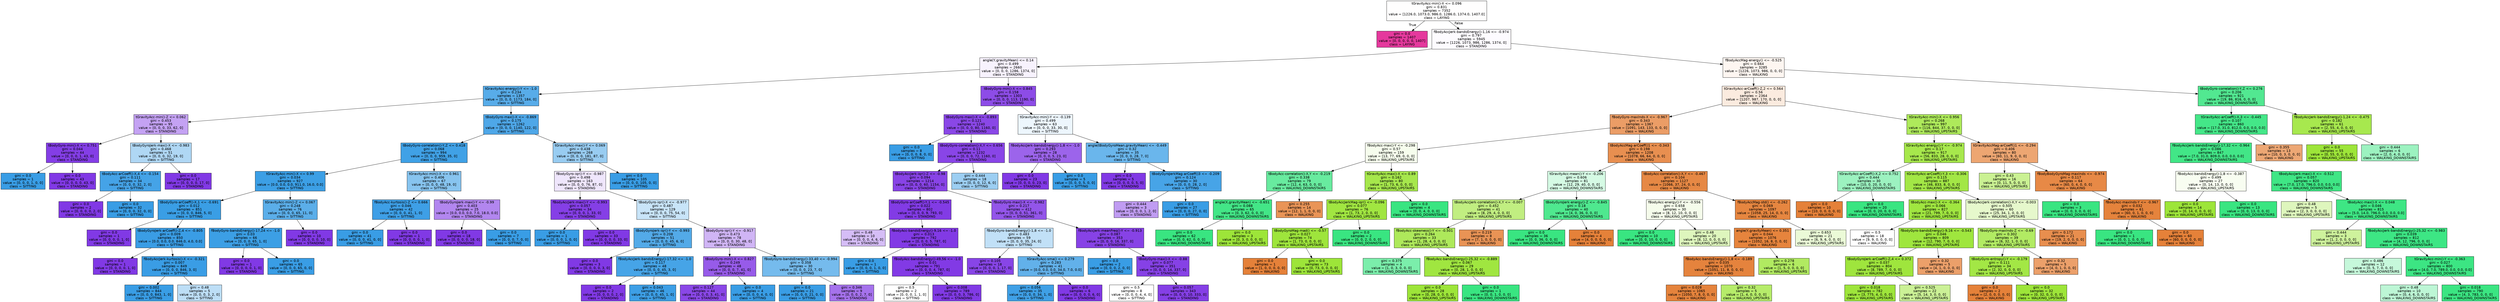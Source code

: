 digraph Tree {
node [shape=box, style="filled", color="black", fontname="helvetica"] ;
edge [fontname="helvetica"] ;
0 [label="tGravityAcc-min()-X <= 0.096\ngini = 0.831\nsamples = 7352\nvalue = [1226.0, 1073.0, 986.0, 1286.0, 1374.0, 1407.0]\nclass = LAYING", fillcolor="#fffefe"] ;
1 [label="gini = 0.0\nsamples = 1407\nvalue = [0, 0, 0, 0, 0, 1407]\nclass = LAYING", fillcolor="#e5399d"] ;
0 -> 1 [labeldistance=2.5, labelangle=45, headlabel="True"] ;
2 [label="fBodyAccJerk-bandsEnergy()-1,16 <= -0.974\ngini = 0.797\nsamples = 5945\nvalue = [1226, 1073, 986, 1286, 1374, 0]\nclass = STANDING", fillcolor="#fdfbff"] ;
0 -> 2 [labeldistance=2.5, labelangle=-45, headlabel="False"] ;
3 [label="angle(Y,gravityMean) <= 0.14\ngini = 0.499\nsamples = 2660\nvalue = [0, 0, 0, 1286, 1374, 0]\nclass = STANDING", fillcolor="#f7f2fd"] ;
2 -> 3 ;
4 [label="tGravityAcc-energy()-Y <= -1.0\ngini = 0.234\nsamples = 1357\nvalue = [0, 0, 0, 1173, 184, 0]\nclass = SITTING", fillcolor="#58ace9"] ;
3 -> 4 ;
5 [label="tGravityAcc-min()-Z <= 0.062\ngini = 0.453\nsamples = 95\nvalue = [0, 0, 0, 33, 62, 0]\nclass = STANDING", fillcolor="#c4a2f3"] ;
4 -> 5 ;
6 [label="tBodyGyro-min()-X <= 0.751\ngini = 0.044\nsamples = 44\nvalue = [0, 0, 0, 1, 43, 0]\nclass = STANDING", fillcolor="#843ee6"] ;
5 -> 6 ;
7 [label="gini = 0.0\nsamples = 1\nvalue = [0, 0, 0, 1, 0, 0]\nclass = SITTING", fillcolor="#399de5"] ;
6 -> 7 ;
8 [label="gini = 0.0\nsamples = 43\nvalue = [0, 0, 0, 0, 43, 0]\nclass = STANDING", fillcolor="#8139e5"] ;
6 -> 8 ;
9 [label="tBodyGyroJerk-max()-X <= -0.983\ngini = 0.468\nsamples = 51\nvalue = [0, 0, 0, 32, 19, 0]\nclass = SITTING", fillcolor="#afd7f4"] ;
5 -> 9 ;
10 [label="tBodyAcc-arCoeff()-X,4 <= -0.154\ngini = 0.111\nsamples = 34\nvalue = [0, 0, 0, 32, 2, 0]\nclass = SITTING", fillcolor="#45a3e7"] ;
9 -> 10 ;
11 [label="gini = 0.0\nsamples = 2\nvalue = [0, 0, 0, 0, 2, 0]\nclass = STANDING", fillcolor="#8139e5"] ;
10 -> 11 ;
12 [label="gini = 0.0\nsamples = 32\nvalue = [0, 0, 0, 32, 0, 0]\nclass = SITTING", fillcolor="#399de5"] ;
10 -> 12 ;
13 [label="gini = 0.0\nsamples = 17\nvalue = [0, 0, 0, 0, 17, 0]\nclass = STANDING", fillcolor="#8139e5"] ;
9 -> 13 ;
14 [label="tBodyGyro-max()-X <= -0.869\ngini = 0.175\nsamples = 1262\nvalue = [0, 0, 0, 1140, 122, 0]\nclass = SITTING", fillcolor="#4ea7e8"] ;
4 -> 14 ;
15 [label="tBodyGyro-correlation()-Y,Z <= 0.418\ngini = 0.068\nsamples = 994\nvalue = [0, 0, 0, 959, 35, 0]\nclass = SITTING", fillcolor="#40a1e6"] ;
14 -> 15 ;
16 [label="tGravityAcc-min()-X <= 0.99\ngini = 0.034\nsamples = 927\nvalue = [0.0, 0.0, 0.0, 911.0, 16.0, 0.0]\nclass = SITTING", fillcolor="#3c9fe5"] ;
15 -> 16 ;
17 [label="tBodyGyro-arCoeff()-X,1 <= -0.691\ngini = 0.012\nsamples = 851\nvalue = [0, 0, 0, 846, 5, 0]\nclass = SITTING", fillcolor="#3a9ee5"] ;
16 -> 17 ;
18 [label="gini = 0.0\nsamples = 1\nvalue = [0, 0, 0, 0, 1, 0]\nclass = STANDING", fillcolor="#8139e5"] ;
17 -> 18 ;
19 [label="tBodyGyroJerk-arCoeff()-Z,4 <= -0.805\ngini = 0.009\nsamples = 850\nvalue = [0.0, 0.0, 0.0, 846.0, 4.0, 0.0]\nclass = SITTING", fillcolor="#3a9de5"] ;
17 -> 19 ;
20 [label="gini = 0.0\nsamples = 1\nvalue = [0, 0, 0, 0, 1, 0]\nclass = STANDING", fillcolor="#8139e5"] ;
19 -> 20 ;
21 [label="fBodyAccJerk-kurtosis()-X <= -0.321\ngini = 0.007\nsamples = 849\nvalue = [0, 0, 0, 846, 3, 0]\nclass = SITTING", fillcolor="#3a9de5"] ;
19 -> 21 ;
22 [label="gini = 0.002\nsamples = 844\nvalue = [0, 0, 0, 843, 1, 0]\nclass = SITTING", fillcolor="#399de5"] ;
21 -> 22 ;
23 [label="gini = 0.48\nsamples = 5\nvalue = [0, 0, 0, 3, 2, 0]\nclass = SITTING", fillcolor="#bddef6"] ;
21 -> 23 ;
24 [label="tGravityAcc-min()-Z <= 0.067\ngini = 0.248\nsamples = 76\nvalue = [0, 0, 0, 65, 11, 0]\nclass = SITTING", fillcolor="#5baee9"] ;
16 -> 24 ;
25 [label="fBodyGyro-bandsEnergy()-17,24 <= -1.0\ngini = 0.03\nsamples = 66\nvalue = [0, 0, 0, 65, 1, 0]\nclass = SITTING", fillcolor="#3c9fe5"] ;
24 -> 25 ;
26 [label="gini = 0.0\nsamples = 1\nvalue = [0, 0, 0, 0, 1, 0]\nclass = STANDING", fillcolor="#8139e5"] ;
25 -> 26 ;
27 [label="gini = 0.0\nsamples = 65\nvalue = [0, 0, 0, 65, 0, 0]\nclass = SITTING", fillcolor="#399de5"] ;
25 -> 27 ;
28 [label="gini = 0.0\nsamples = 10\nvalue = [0, 0, 0, 0, 10, 0]\nclass = STANDING", fillcolor="#8139e5"] ;
24 -> 28 ;
29 [label="tGravityAcc-min()-X <= 0.961\ngini = 0.406\nsamples = 67\nvalue = [0, 0, 0, 48, 19, 0]\nclass = SITTING", fillcolor="#87c4ef"] ;
15 -> 29 ;
30 [label="fBodyAcc-kurtosis()-Z <= 0.666\ngini = 0.046\nsamples = 42\nvalue = [0, 0, 0, 41, 1, 0]\nclass = SITTING", fillcolor="#3e9fe6"] ;
29 -> 30 ;
31 [label="gini = 0.0\nsamples = 41\nvalue = [0, 0, 0, 41, 0, 0]\nclass = SITTING", fillcolor="#399de5"] ;
30 -> 31 ;
32 [label="gini = 0.0\nsamples = 1\nvalue = [0, 0, 0, 0, 1, 0]\nclass = STANDING", fillcolor="#8139e5"] ;
30 -> 32 ;
33 [label="tBodyGyroJerk-max()-Y <= -0.99\ngini = 0.403\nsamples = 25\nvalue = [0.0, 0.0, 0.0, 7.0, 18.0, 0.0]\nclass = STANDING", fillcolor="#b286ef"] ;
29 -> 33 ;
34 [label="gini = 0.0\nsamples = 18\nvalue = [0, 0, 0, 0, 18, 0]\nclass = STANDING", fillcolor="#8139e5"] ;
33 -> 34 ;
35 [label="gini = 0.0\nsamples = 7\nvalue = [0, 0, 0, 7, 0, 0]\nclass = SITTING", fillcolor="#399de5"] ;
33 -> 35 ;
36 [label="tGravityAcc-max()-Y <= 0.069\ngini = 0.438\nsamples = 268\nvalue = [0, 0, 0, 181, 87, 0]\nclass = SITTING", fillcolor="#98ccf1"] ;
14 -> 36 ;
37 [label="fBodyGyro-iqr()-Y <= -0.987\ngini = 0.498\nsamples = 163\nvalue = [0, 0, 0, 76, 87, 0]\nclass = STANDING", fillcolor="#efe6fc"] ;
36 -> 37 ;
38 [label="fBodyAccJerk-max()-Y <= -0.993\ngini = 0.057\nsamples = 34\nvalue = [0, 0, 0, 1, 33, 0]\nclass = STANDING", fillcolor="#853fe6"] ;
37 -> 38 ;
39 [label="gini = 0.0\nsamples = 1\nvalue = [0, 0, 0, 1, 0, 0]\nclass = SITTING", fillcolor="#399de5"] ;
38 -> 39 ;
40 [label="gini = 0.0\nsamples = 33\nvalue = [0, 0, 0, 0, 33, 0]\nclass = STANDING", fillcolor="#8139e5"] ;
38 -> 40 ;
41 [label="tBodyGyro-iqr()-X <= -0.977\ngini = 0.487\nsamples = 129\nvalue = [0, 0, 0, 75, 54, 0]\nclass = SITTING", fillcolor="#c8e4f8"] ;
37 -> 41 ;
42 [label="tBodyGyroJerk-iqr()-Y <= -0.993\ngini = 0.208\nsamples = 51\nvalue = [0, 0, 0, 45, 6, 0]\nclass = SITTING", fillcolor="#53aae8"] ;
41 -> 42 ;
43 [label="gini = 0.0\nsamples = 3\nvalue = [0, 0, 0, 0, 3, 0]\nclass = STANDING", fillcolor="#8139e5"] ;
42 -> 43 ;
44 [label="fBodyAccJerk-bandsEnergy()-17,32 <= -1.0\ngini = 0.117\nsamples = 48\nvalue = [0, 0, 0, 45, 3, 0]\nclass = SITTING", fillcolor="#46a4e7"] ;
42 -> 44 ;
45 [label="gini = 0.0\nsamples = 2\nvalue = [0, 0, 0, 0, 2, 0]\nclass = STANDING", fillcolor="#8139e5"] ;
44 -> 45 ;
46 [label="gini = 0.043\nsamples = 46\nvalue = [0, 0, 0, 45, 1, 0]\nclass = SITTING", fillcolor="#3d9fe6"] ;
44 -> 46 ;
47 [label="tBodyGyro-iqr()-Y <= -0.917\ngini = 0.473\nsamples = 78\nvalue = [0, 0, 0, 30, 48, 0]\nclass = STANDING", fillcolor="#d0b5f5"] ;
41 -> 47 ;
48 [label="tBodyGyro-min()-X <= 0.827\ngini = 0.249\nsamples = 48\nvalue = [0, 0, 0, 7, 41, 0]\nclass = STANDING", fillcolor="#975be9"] ;
47 -> 48 ;
49 [label="gini = 0.127\nsamples = 44\nvalue = [0, 0, 0, 3, 41, 0]\nclass = STANDING", fillcolor="#8a47e7"] ;
48 -> 49 ;
50 [label="gini = 0.0\nsamples = 4\nvalue = [0, 0, 0, 4, 0, 0]\nclass = SITTING", fillcolor="#399de5"] ;
48 -> 50 ;
51 [label="fBodyGyro-bandsEnergy()-33,40 <= -0.994\ngini = 0.358\nsamples = 30\nvalue = [0, 0, 0, 23, 7, 0]\nclass = SITTING", fillcolor="#75bbed"] ;
47 -> 51 ;
52 [label="gini = 0.0\nsamples = 21\nvalue = [0, 0, 0, 21, 0, 0]\nclass = SITTING", fillcolor="#399de5"] ;
51 -> 52 ;
53 [label="gini = 0.346\nsamples = 9\nvalue = [0, 0, 0, 2, 7, 0]\nclass = STANDING", fillcolor="#a572ec"] ;
51 -> 53 ;
54 [label="gini = 0.0\nsamples = 105\nvalue = [0, 0, 0, 105, 0, 0]\nclass = SITTING", fillcolor="#399de5"] ;
36 -> 54 ;
55 [label="tBodyGyro-min()-X <= 0.845\ngini = 0.158\nsamples = 1303\nvalue = [0, 0, 0, 113, 1190, 0]\nclass = STANDING", fillcolor="#8d4ce7"] ;
3 -> 55 ;
56 [label="tBodyGyro-max()-X <= -0.893\ngini = 0.121\nsamples = 1240\nvalue = [0, 0, 0, 80, 1160, 0]\nclass = STANDING", fillcolor="#8a47e7"] ;
55 -> 56 ;
57 [label="gini = 0.0\nsamples = 8\nvalue = [0, 0, 0, 8, 0, 0]\nclass = SITTING", fillcolor="#399de5"] ;
56 -> 57 ;
58 [label="tBodyGyro-correlation()-X,Y <= 0.656\ngini = 0.11\nsamples = 1232\nvalue = [0, 0, 0, 72, 1160, 0]\nclass = STANDING", fillcolor="#8945e7"] ;
56 -> 58 ;
59 [label="tBodyAccJerk-iqr()-Z <= -0.98\ngini = 0.094\nsamples = 1214\nvalue = [0, 0, 0, 60, 1154, 0]\nclass = STANDING", fillcolor="#8843e6"] ;
58 -> 59 ;
60 [label="tBodyGyro-arCoeff()-Y,1 <= -0.545\ngini = 0.022\nsamples = 802\nvalue = [0, 0, 0, 9, 793, 0]\nclass = STANDING", fillcolor="#823be5"] ;
59 -> 60 ;
61 [label="gini = 0.48\nsamples = 10\nvalue = [0, 0, 0, 4, 6, 0]\nclass = STANDING", fillcolor="#d5bdf6"] ;
60 -> 61 ;
62 [label="fBodyAcc-bandsEnergy()-9,16 <= -1.0\ngini = 0.013\nsamples = 792\nvalue = [0, 0, 0, 5, 787, 0]\nclass = STANDING", fillcolor="#823ae5"] ;
60 -> 62 ;
63 [label="gini = 0.0\nsamples = 1\nvalue = [0, 0, 0, 1, 0, 0]\nclass = SITTING", fillcolor="#399de5"] ;
62 -> 63 ;
64 [label="fBodyAcc-bandsEnergy()-49,56 <= -1.0\ngini = 0.01\nsamples = 791\nvalue = [0, 0, 0, 4, 787, 0]\nclass = STANDING", fillcolor="#823ae5"] ;
62 -> 64 ;
65 [label="gini = 0.5\nsamples = 2\nvalue = [0, 0, 0, 1, 1, 0]\nclass = SITTING", fillcolor="#ffffff"] ;
64 -> 65 ;
66 [label="gini = 0.008\nsamples = 789\nvalue = [0, 0, 0, 3, 786, 0]\nclass = STANDING", fillcolor="#813ae5"] ;
64 -> 66 ;
67 [label="fBodyGyro-max()-X <= -0.982\ngini = 0.217\nsamples = 412\nvalue = [0, 0, 0, 51, 361, 0]\nclass = STANDING", fillcolor="#9355e9"] ;
59 -> 67 ;
68 [label="fBodyGyro-bandsEnergy()-1,8 <= -1.0\ngini = 0.483\nsamples = 59\nvalue = [0, 0, 0, 35, 24, 0]\nclass = SITTING", fillcolor="#c1e0f7"] ;
67 -> 68 ;
69 [label="gini = 0.105\nsamples = 18\nvalue = [0, 0, 0, 1, 17, 0]\nclass = STANDING", fillcolor="#8845e7"] ;
68 -> 69 ;
70 [label="tGravityAcc-sma() <= 0.279\ngini = 0.283\nsamples = 41\nvalue = [0.0, 0.0, 0.0, 34.0, 7.0, 0.0]\nclass = SITTING", fillcolor="#62b1ea"] ;
68 -> 70 ;
71 [label="gini = 0.056\nsamples = 35\nvalue = [0, 0, 0, 34, 1, 0]\nclass = SITTING", fillcolor="#3fa0e6"] ;
70 -> 71 ;
72 [label="gini = 0.0\nsamples = 6\nvalue = [0, 0, 0, 0, 6, 0]\nclass = STANDING", fillcolor="#8139e5"] ;
70 -> 72 ;
73 [label="fBodyAccJerk-meanFreq()-Y <= -0.913\ngini = 0.087\nsamples = 353\nvalue = [0, 0, 0, 16, 337, 0]\nclass = STANDING", fillcolor="#8742e6"] ;
67 -> 73 ;
74 [label="gini = 0.0\nsamples = 2\nvalue = [0, 0, 0, 2, 0, 0]\nclass = SITTING", fillcolor="#399de5"] ;
73 -> 74 ;
75 [label="tBodyGyro-max()-X <= -0.88\ngini = 0.077\nsamples = 351\nvalue = [0, 0, 0, 14, 337, 0]\nclass = STANDING", fillcolor="#8641e6"] ;
73 -> 75 ;
76 [label="gini = 0.5\nsamples = 8\nvalue = [0, 0, 0, 4, 4, 0]\nclass = SITTING", fillcolor="#ffffff"] ;
75 -> 76 ;
77 [label="gini = 0.057\nsamples = 343\nvalue = [0, 0, 0, 10, 333, 0]\nclass = STANDING", fillcolor="#853fe6"] ;
75 -> 77 ;
78 [label="gini = 0.444\nsamples = 18\nvalue = [0, 0, 0, 12, 6, 0]\nclass = SITTING", fillcolor="#9ccef2"] ;
58 -> 78 ;
79 [label="tGravityAcc-min()-Y <= -0.139\ngini = 0.499\nsamples = 63\nvalue = [0, 0, 0, 33, 30, 0]\nclass = SITTING", fillcolor="#edf6fd"] ;
55 -> 79 ;
80 [label="fBodyAccJerk-bandsEnergy()-1,8 <= -1.0\ngini = 0.293\nsamples = 28\nvalue = [0, 0, 0, 5, 23, 0]\nclass = STANDING", fillcolor="#9c64eb"] ;
79 -> 80 ;
81 [label="gini = 0.0\nsamples = 23\nvalue = [0, 0, 0, 0, 23, 0]\nclass = STANDING", fillcolor="#8139e5"] ;
80 -> 81 ;
82 [label="gini = 0.0\nsamples = 5\nvalue = [0, 0, 0, 5, 0, 0]\nclass = SITTING", fillcolor="#399de5"] ;
80 -> 82 ;
83 [label="angle(tBodyGyroMean,gravityMean) <= -0.449\ngini = 0.32\nsamples = 35\nvalue = [0, 0, 0, 28, 7, 0]\nclass = SITTING", fillcolor="#6ab6ec"] ;
79 -> 83 ;
84 [label="gini = 0.0\nsamples = 5\nvalue = [0, 0, 0, 0, 5, 0]\nclass = STANDING", fillcolor="#8139e5"] ;
83 -> 84 ;
85 [label="tBodyGyroJerkMag-arCoeff()3 <= -0.209\ngini = 0.124\nsamples = 30\nvalue = [0, 0, 0, 28, 2, 0]\nclass = SITTING", fillcolor="#47a4e7"] ;
83 -> 85 ;
86 [label="gini = 0.444\nsamples = 3\nvalue = [0, 0, 0, 1, 2, 0]\nclass = STANDING", fillcolor="#c09cf2"] ;
85 -> 86 ;
87 [label="gini = 0.0\nsamples = 27\nvalue = [0, 0, 0, 27, 0, 0]\nclass = SITTING", fillcolor="#399de5"] ;
85 -> 87 ;
88 [label="fBodyAccMag-energy() <= -0.525\ngini = 0.664\nsamples = 3285\nvalue = [1226, 1073, 986, 0, 0, 0]\nclass = WALKING", fillcolor="#fdf6f1"] ;
2 -> 88 ;
89 [label="tGravityAcc-arCoeff()-Z,2 <= 0.564\ngini = 0.56\nsamples = 2364\nvalue = [1207, 987, 170, 0, 0, 0]\nclass = WALKING", fillcolor="#fbebdf"] ;
88 -> 89 ;
90 [label="fBodyGyro-maxInds-X <= -0.967\ngini = 0.343\nsamples = 1367\nvalue = [1091, 143, 133, 0, 0, 0]\nclass = WALKING", fillcolor="#eb9d66"] ;
89 -> 90 ;
91 [label="fBodyAcc-max()-Y <= -0.298\ngini = 0.57\nsamples = 159\nvalue = [13, 77, 69, 0, 0, 0]\nclass = WALKING_UPSTAIRS", fillcolor="#f6fded"] ;
90 -> 91 ;
92 [label="tBodyAcc-correlation()-X,Y <= -0.219\ngini = 0.338\nsamples = 79\nvalue = [12, 4, 63, 0, 0, 0]\nclass = WALKING_DOWNSTAIRS", fillcolor="#68eb9f"] ;
91 -> 92 ;
93 [label="angle(X,gravityMean) <= -0.651\ngini = 0.088\nsamples = 65\nvalue = [0, 3, 62, 0, 0, 0]\nclass = WALKING_DOWNSTAIRS", fillcolor="#43e687"] ;
92 -> 93 ;
94 [label="gini = 0.0\nsamples = 62\nvalue = [0, 0, 62, 0, 0, 0]\nclass = WALKING_DOWNSTAIRS", fillcolor="#39e581"] ;
93 -> 94 ;
95 [label="gini = 0.0\nsamples = 3\nvalue = [0, 3, 0, 0, 0, 0]\nclass = WALKING_UPSTAIRS", fillcolor="#9de539"] ;
93 -> 95 ;
96 [label="gini = 0.255\nsamples = 14\nvalue = [12, 1, 1, 0, 0, 0]\nclass = WALKING", fillcolor="#e99457"] ;
92 -> 96 ;
97 [label="tGravityAcc-max()-X <= 0.89\ngini = 0.162\nsamples = 80\nvalue = [1, 73, 6, 0, 0, 0]\nclass = WALKING_UPSTAIRS", fillcolor="#a6e74c"] ;
91 -> 97 ;
98 [label="tBodyAccJerkMag-iqr() <= -0.096\ngini = 0.077\nsamples = 76\nvalue = [1, 73, 2, 0, 0, 0]\nclass = WALKING_UPSTAIRS", fillcolor="#a1e641"] ;
97 -> 98 ;
99 [label="tBodyGyroMag-mad() <= -0.57\ngini = 0.027\nsamples = 74\nvalue = [1, 73, 0, 0, 0, 0]\nclass = WALKING_UPSTAIRS", fillcolor="#9ee53c"] ;
98 -> 99 ;
100 [label="gini = 0.0\nsamples = 1\nvalue = [1, 0, 0, 0, 0, 0]\nclass = WALKING", fillcolor="#e58139"] ;
99 -> 100 ;
101 [label="gini = 0.0\nsamples = 73\nvalue = [0, 73, 0, 0, 0, 0]\nclass = WALKING_UPSTAIRS", fillcolor="#9de539"] ;
99 -> 101 ;
102 [label="gini = 0.0\nsamples = 2\nvalue = [0, 0, 2, 0, 0, 0]\nclass = WALKING_DOWNSTAIRS", fillcolor="#39e581"] ;
98 -> 102 ;
103 [label="gini = 0.0\nsamples = 4\nvalue = [0, 0, 4, 0, 0, 0]\nclass = WALKING_DOWNSTAIRS", fillcolor="#39e581"] ;
97 -> 103 ;
104 [label="tBodyAccMag-arCoeff()1 <= -0.343\ngini = 0.198\nsamples = 1208\nvalue = [1078, 66, 64, 0, 0, 0]\nclass = WALKING", fillcolor="#e88f50"] ;
90 -> 104 ;
105 [label="tGravityAcc-mean()-Y <= -0.206\ngini = 0.606\nsamples = 81\nvalue = [12, 29, 40, 0, 0, 0]\nclass = WALKING_DOWNSTAIRS", fillcolor="#d5fae4"] ;
104 -> 105 ;
106 [label="tBodyAccJerk-correlation()-X,Y <= -0.007\ngini = 0.452\nsamples = 41\nvalue = [8, 29, 4, 0, 0, 0]\nclass = WALKING_UPSTAIRS", fillcolor="#c1ee81"] ;
105 -> 106 ;
107 [label="fBodyAcc-skewness()-Y <= -0.501\ngini = 0.264\nsamples = 33\nvalue = [1, 28, 4, 0, 0, 0]\nclass = WALKING_UPSTAIRS", fillcolor="#aee95b"] ;
106 -> 107 ;
108 [label="gini = 0.375\nsamples = 4\nvalue = [1, 0, 3, 0, 0, 0]\nclass = WALKING_DOWNSTAIRS", fillcolor="#7beeab"] ;
107 -> 108 ;
109 [label="fBodyAcc-bandsEnergy()-25,32 <= -0.889\ngini = 0.067\nsamples = 29\nvalue = [0, 28, 1, 0, 0, 0]\nclass = WALKING_UPSTAIRS", fillcolor="#a0e640"] ;
107 -> 109 ;
110 [label="gini = 0.0\nsamples = 28\nvalue = [0, 28, 0, 0, 0, 0]\nclass = WALKING_UPSTAIRS", fillcolor="#9de539"] ;
109 -> 110 ;
111 [label="gini = 0.0\nsamples = 1\nvalue = [0, 0, 1, 0, 0, 0]\nclass = WALKING_DOWNSTAIRS", fillcolor="#39e581"] ;
109 -> 111 ;
112 [label="gini = 0.219\nsamples = 8\nvalue = [7, 1, 0, 0, 0, 0]\nclass = WALKING", fillcolor="#e99355"] ;
106 -> 112 ;
113 [label="tBodyGyroJerk-energy()-Z <= -0.845\ngini = 0.18\nsamples = 40\nvalue = [4, 0, 36, 0, 0, 0]\nclass = WALKING_DOWNSTAIRS", fillcolor="#4fe88f"] ;
105 -> 113 ;
114 [label="gini = 0.0\nsamples = 36\nvalue = [0, 0, 36, 0, 0, 0]\nclass = WALKING_DOWNSTAIRS", fillcolor="#39e581"] ;
113 -> 114 ;
115 [label="gini = 0.0\nsamples = 4\nvalue = [4, 0, 0, 0, 0, 0]\nclass = WALKING", fillcolor="#e58139"] ;
113 -> 115 ;
116 [label="tBodyAcc-correlation()-X,Y <= -0.467\ngini = 0.104\nsamples = 1127\nvalue = [1066, 37, 24, 0, 0, 0]\nclass = WALKING", fillcolor="#e68844"] ;
104 -> 116 ;
117 [label="fBodyAcc-energy()-Y <= -0.556\ngini = 0.658\nsamples = 30\nvalue = [8, 12, 10, 0, 0, 0]\nclass = WALKING_UPSTAIRS", fillcolor="#f5fceb"] ;
116 -> 117 ;
118 [label="gini = 0.0\nsamples = 10\nvalue = [0, 0, 10, 0, 0, 0]\nclass = WALKING_DOWNSTAIRS", fillcolor="#39e581"] ;
117 -> 118 ;
119 [label="gini = 0.48\nsamples = 20\nvalue = [8, 12, 0, 0, 0, 0]\nclass = WALKING_UPSTAIRS", fillcolor="#def6bd"] ;
117 -> 119 ;
120 [label="fBodyAccMag-std() <= -0.262\ngini = 0.069\nsamples = 1097\nvalue = [1058, 25, 14, 0, 0, 0]\nclass = WALKING", fillcolor="#e68640"] ;
116 -> 120 ;
121 [label="angle(Y,gravityMean) <= 0.351\ngini = 0.044\nsamples = 1076\nvalue = [1052, 16, 8, 0, 0, 0]\nclass = WALKING", fillcolor="#e6843d"] ;
120 -> 121 ;
122 [label="fBodyAcc-bandsEnergy()-1,8 <= -0.189\ngini = 0.035\nsamples = 1070\nvalue = [1051, 11, 8, 0, 0, 0]\nclass = WALKING", fillcolor="#e5833d"] ;
121 -> 122 ;
123 [label="gini = 0.028\nsamples = 1065\nvalue = [1050, 7, 8, 0, 0, 0]\nclass = WALKING", fillcolor="#e5833c"] ;
122 -> 123 ;
124 [label="gini = 0.32\nsamples = 5\nvalue = [1, 4, 0, 0, 0, 0]\nclass = WALKING_UPSTAIRS", fillcolor="#b6ec6a"] ;
122 -> 124 ;
125 [label="gini = 0.278\nsamples = 6\nvalue = [1, 5, 0, 0, 0, 0]\nclass = WALKING_UPSTAIRS", fillcolor="#b1ea61"] ;
121 -> 125 ;
126 [label="gini = 0.653\nsamples = 21\nvalue = [6, 9, 6, 0, 0, 0]\nclass = WALKING_UPSTAIRS", fillcolor="#ebfad7"] ;
120 -> 126 ;
127 [label="tGravityAcc-min()-X <= 0.956\ngini = 0.268\nsamples = 997\nvalue = [116, 844, 37, 0, 0, 0]\nclass = WALKING_UPSTAIRS", fillcolor="#aeea5b"] ;
89 -> 127 ;
128 [label="tGravityAcc-energy()-Y <= -0.974\ngini = 0.17\nsamples = 917\nvalue = [56, 833, 28, 0, 0, 0]\nclass = WALKING_UPSTAIRS", fillcolor="#a7e84c"] ;
127 -> 128 ;
129 [label="tGravityAcc-arCoeff()-X,2 <= 0.752\ngini = 0.444\nsamples = 30\nvalue = [10, 0, 20, 0, 0, 0]\nclass = WALKING_DOWNSTAIRS", fillcolor="#9cf2c0"] ;
128 -> 129 ;
130 [label="gini = 0.0\nsamples = 10\nvalue = [10, 0, 0, 0, 0, 0]\nclass = WALKING", fillcolor="#e58139"] ;
129 -> 130 ;
131 [label="gini = 0.0\nsamples = 20\nvalue = [0, 0, 20, 0, 0, 0]\nclass = WALKING_DOWNSTAIRS", fillcolor="#39e581"] ;
129 -> 131 ;
132 [label="tGravityAcc-arCoeff()-Y,3 <= -0.306\ngini = 0.115\nsamples = 887\nvalue = [46, 833, 8, 0, 0, 0]\nclass = WALKING_UPSTAIRS", fillcolor="#a3e746"] ;
128 -> 132 ;
133 [label="tBodyAcc-max()-X <= -0.364\ngini = 0.066\nsamples = 827\nvalue = [21, 799, 7, 0, 0, 0]\nclass = WALKING_UPSTAIRS", fillcolor="#a0e640"] ;
132 -> 133 ;
134 [label="gini = 0.5\nsamples = 18\nvalue = [9, 9, 0, 0, 0, 0]\nclass = WALKING", fillcolor="#ffffff"] ;
133 -> 134 ;
135 [label="fBodyGyro-bandsEnergy()-9,16 <= -0.543\ngini = 0.046\nsamples = 809\nvalue = [12, 790, 7, 0, 0, 0]\nclass = WALKING_UPSTAIRS", fillcolor="#9fe63e"] ;
133 -> 135 ;
136 [label="tBodyGyroJerk-arCoeff()-Z,4 <= 0.372\ngini = 0.037\nsamples = 804\nvalue = [8, 789, 7, 0, 0, 0]\nclass = WALKING_UPSTAIRS", fillcolor="#9fe53d"] ;
135 -> 136 ;
137 [label="gini = 0.018\nsamples = 782\nvalue = [3, 775, 4, 0, 0, 0]\nclass = WALKING_UPSTAIRS", fillcolor="#9ee53b"] ;
136 -> 137 ;
138 [label="gini = 0.525\nsamples = 22\nvalue = [5, 14, 3, 0, 0, 0]\nclass = WALKING_UPSTAIRS", fillcolor="#cbf196"] ;
136 -> 138 ;
139 [label="gini = 0.32\nsamples = 5\nvalue = [4, 1, 0, 0, 0, 0]\nclass = WALKING", fillcolor="#eca06a"] ;
135 -> 139 ;
140 [label="tBodyAccJerk-correlation()-X,Y <= -0.003\ngini = 0.505\nsamples = 60\nvalue = [25, 34, 1, 0, 0, 0]\nclass = WALKING_UPSTAIRS", fillcolor="#e6f8cc"] ;
132 -> 140 ;
141 [label="fBodyGyro-maxInds-Z <= -0.69\ngini = 0.302\nsamples = 39\nvalue = [6, 32, 1, 0, 0, 0]\nclass = WALKING_UPSTAIRS", fillcolor="#b2eb63"] ;
140 -> 141 ;
142 [label="tBodyGyro-entropy()-Y <= -0.179\ngini = 0.111\nsamples = 34\nvalue = [2, 32, 0, 0, 0, 0]\nclass = WALKING_UPSTAIRS", fillcolor="#a3e745"] ;
141 -> 142 ;
143 [label="gini = 0.0\nsamples = 2\nvalue = [2, 0, 0, 0, 0, 0]\nclass = WALKING", fillcolor="#e58139"] ;
142 -> 143 ;
144 [label="gini = 0.0\nsamples = 32\nvalue = [0, 32, 0, 0, 0, 0]\nclass = WALKING_UPSTAIRS", fillcolor="#9de539"] ;
142 -> 144 ;
145 [label="gini = 0.32\nsamples = 5\nvalue = [4, 0, 1, 0, 0, 0]\nclass = WALKING", fillcolor="#eca06a"] ;
141 -> 145 ;
146 [label="gini = 0.172\nsamples = 21\nvalue = [19, 2, 0, 0, 0, 0]\nclass = WALKING", fillcolor="#e88e4e"] ;
140 -> 146 ;
147 [label="tGravityAccMag-arCoeff()1 <= -0.294\ngini = 0.406\nsamples = 80\nvalue = [60, 11, 9, 0, 0, 0]\nclass = WALKING", fillcolor="#eda672"] ;
127 -> 147 ;
148 [label="gini = 0.43\nsamples = 16\nvalue = [0, 11, 5, 0, 0, 0]\nclass = WALKING_UPSTAIRS", fillcolor="#caf193"] ;
147 -> 148 ;
149 [label="fBodyBodyGyroMag-maxInds <= -0.974\ngini = 0.117\nsamples = 64\nvalue = [60, 0, 4, 0, 0, 0]\nclass = WALKING", fillcolor="#e78946"] ;
147 -> 149 ;
150 [label="gini = 0.0\nsamples = 3\nvalue = [0, 0, 3, 0, 0, 0]\nclass = WALKING_DOWNSTAIRS", fillcolor="#39e581"] ;
149 -> 150 ;
151 [label="fBodyAcc-maxInds-Y <= -0.967\ngini = 0.032\nsamples = 61\nvalue = [60, 0, 1, 0, 0, 0]\nclass = WALKING", fillcolor="#e5833c"] ;
149 -> 151 ;
152 [label="gini = 0.0\nsamples = 1\nvalue = [0, 0, 1, 0, 0, 0]\nclass = WALKING_DOWNSTAIRS", fillcolor="#39e581"] ;
151 -> 152 ;
153 [label="gini = 0.0\nsamples = 60\nvalue = [60, 0, 0, 0, 0, 0]\nclass = WALKING", fillcolor="#e58139"] ;
151 -> 153 ;
154 [label="tBodyGyro-correlation()-Y,Z <= 0.276\ngini = 0.206\nsamples = 921\nvalue = [19, 86, 816, 0, 0, 0]\nclass = WALKING_DOWNSTAIRS", fillcolor="#52e891"] ;
88 -> 154 ;
155 [label="tGravityAcc-arCoeff()-X,3 <= -0.445\ngini = 0.107\nsamples = 860\nvalue = [17.0, 31.0, 812.0, 0.0, 0.0, 0.0]\nclass = WALKING_DOWNSTAIRS", fillcolor="#44e788"] ;
154 -> 155 ;
156 [label="fBodyAccJerk-bandsEnergy()-17,32 <= -0.964\ngini = 0.086\nsamples = 847\nvalue = [7.0, 31.0, 809.0, 0.0, 0.0, 0.0]\nclass = WALKING_DOWNSTAIRS", fillcolor="#42e687"] ;
155 -> 156 ;
157 [label="fBodyAcc-bandsEnergy()-1,8 <= -0.387\ngini = 0.499\nsamples = 27\nvalue = [0, 14, 13, 0, 0, 0]\nclass = WALKING_UPSTAIRS", fillcolor="#f8fdf1"] ;
156 -> 157 ;
158 [label="gini = 0.0\nsamples = 14\nvalue = [0, 14, 0, 0, 0, 0]\nclass = WALKING_UPSTAIRS", fillcolor="#9de539"] ;
157 -> 158 ;
159 [label="gini = 0.0\nsamples = 13\nvalue = [0, 0, 13, 0, 0, 0]\nclass = WALKING_DOWNSTAIRS", fillcolor="#39e581"] ;
157 -> 159 ;
160 [label="tBodyAccJerk-max()-X <= -0.512\ngini = 0.057\nsamples = 820\nvalue = [7.0, 17.0, 796.0, 0.0, 0.0, 0.0]\nclass = WALKING_DOWNSTAIRS", fillcolor="#3fe685"] ;
156 -> 160 ;
161 [label="gini = 0.48\nsamples = 5\nvalue = [2, 3, 0, 0, 0, 0]\nclass = WALKING_UPSTAIRS", fillcolor="#def6bd"] ;
160 -> 161 ;
162 [label="tBodyAcc-max()-X <= 0.048\ngini = 0.046\nsamples = 815\nvalue = [5.0, 14.0, 796.0, 0.0, 0.0, 0.0]\nclass = WALKING_DOWNSTAIRS", fillcolor="#3ee684"] ;
160 -> 162 ;
163 [label="gini = 0.444\nsamples = 3\nvalue = [1, 2, 0, 0, 0, 0]\nclass = WALKING_UPSTAIRS", fillcolor="#cef29c"] ;
162 -> 163 ;
164 [label="fBodyAccJerk-bandsEnergy()-25,32 <= -0.983\ngini = 0.039\nsamples = 812\nvalue = [4, 12, 796, 0, 0, 0]\nclass = WALKING_DOWNSTAIRS", fillcolor="#3de684"] ;
162 -> 164 ;
165 [label="gini = 0.486\nsamples = 12\nvalue = [0, 5, 7, 0, 0, 0]\nclass = WALKING_DOWNSTAIRS", fillcolor="#c6f8db"] ;
164 -> 165 ;
166 [label="tGravityAcc-min()-Y <= -0.363\ngini = 0.027\nsamples = 800\nvalue = [4.0, 7.0, 789.0, 0.0, 0.0, 0.0]\nclass = WALKING_DOWNSTAIRS", fillcolor="#3ce583"] ;
164 -> 166 ;
167 [label="gini = 0.48\nsamples = 10\nvalue = [0, 4, 6, 0, 0, 0]\nclass = WALKING_DOWNSTAIRS", fillcolor="#bdf6d5"] ;
166 -> 167 ;
168 [label="gini = 0.018\nsamples = 790\nvalue = [4, 3, 783, 0, 0, 0]\nclass = WALKING_DOWNSTAIRS", fillcolor="#3be582"] ;
166 -> 168 ;
169 [label="gini = 0.355\nsamples = 13\nvalue = [10, 0, 3, 0, 0, 0]\nclass = WALKING", fillcolor="#eda774"] ;
155 -> 169 ;
170 [label="fBodyAccJerk-bandsEnergy()-1,24 <= -0.475\ngini = 0.182\nsamples = 61\nvalue = [2, 55, 4, 0, 0, 0]\nclass = WALKING_UPSTAIRS", fillcolor="#a7e84e"] ;
154 -> 170 ;
171 [label="gini = 0.0\nsamples = 55\nvalue = [0, 55, 0, 0, 0, 0]\nclass = WALKING_UPSTAIRS", fillcolor="#9de539"] ;
170 -> 171 ;
172 [label="gini = 0.444\nsamples = 6\nvalue = [2, 0, 4, 0, 0, 0]\nclass = WALKING_DOWNSTAIRS", fillcolor="#9cf2c0"] ;
170 -> 172 ;
}
